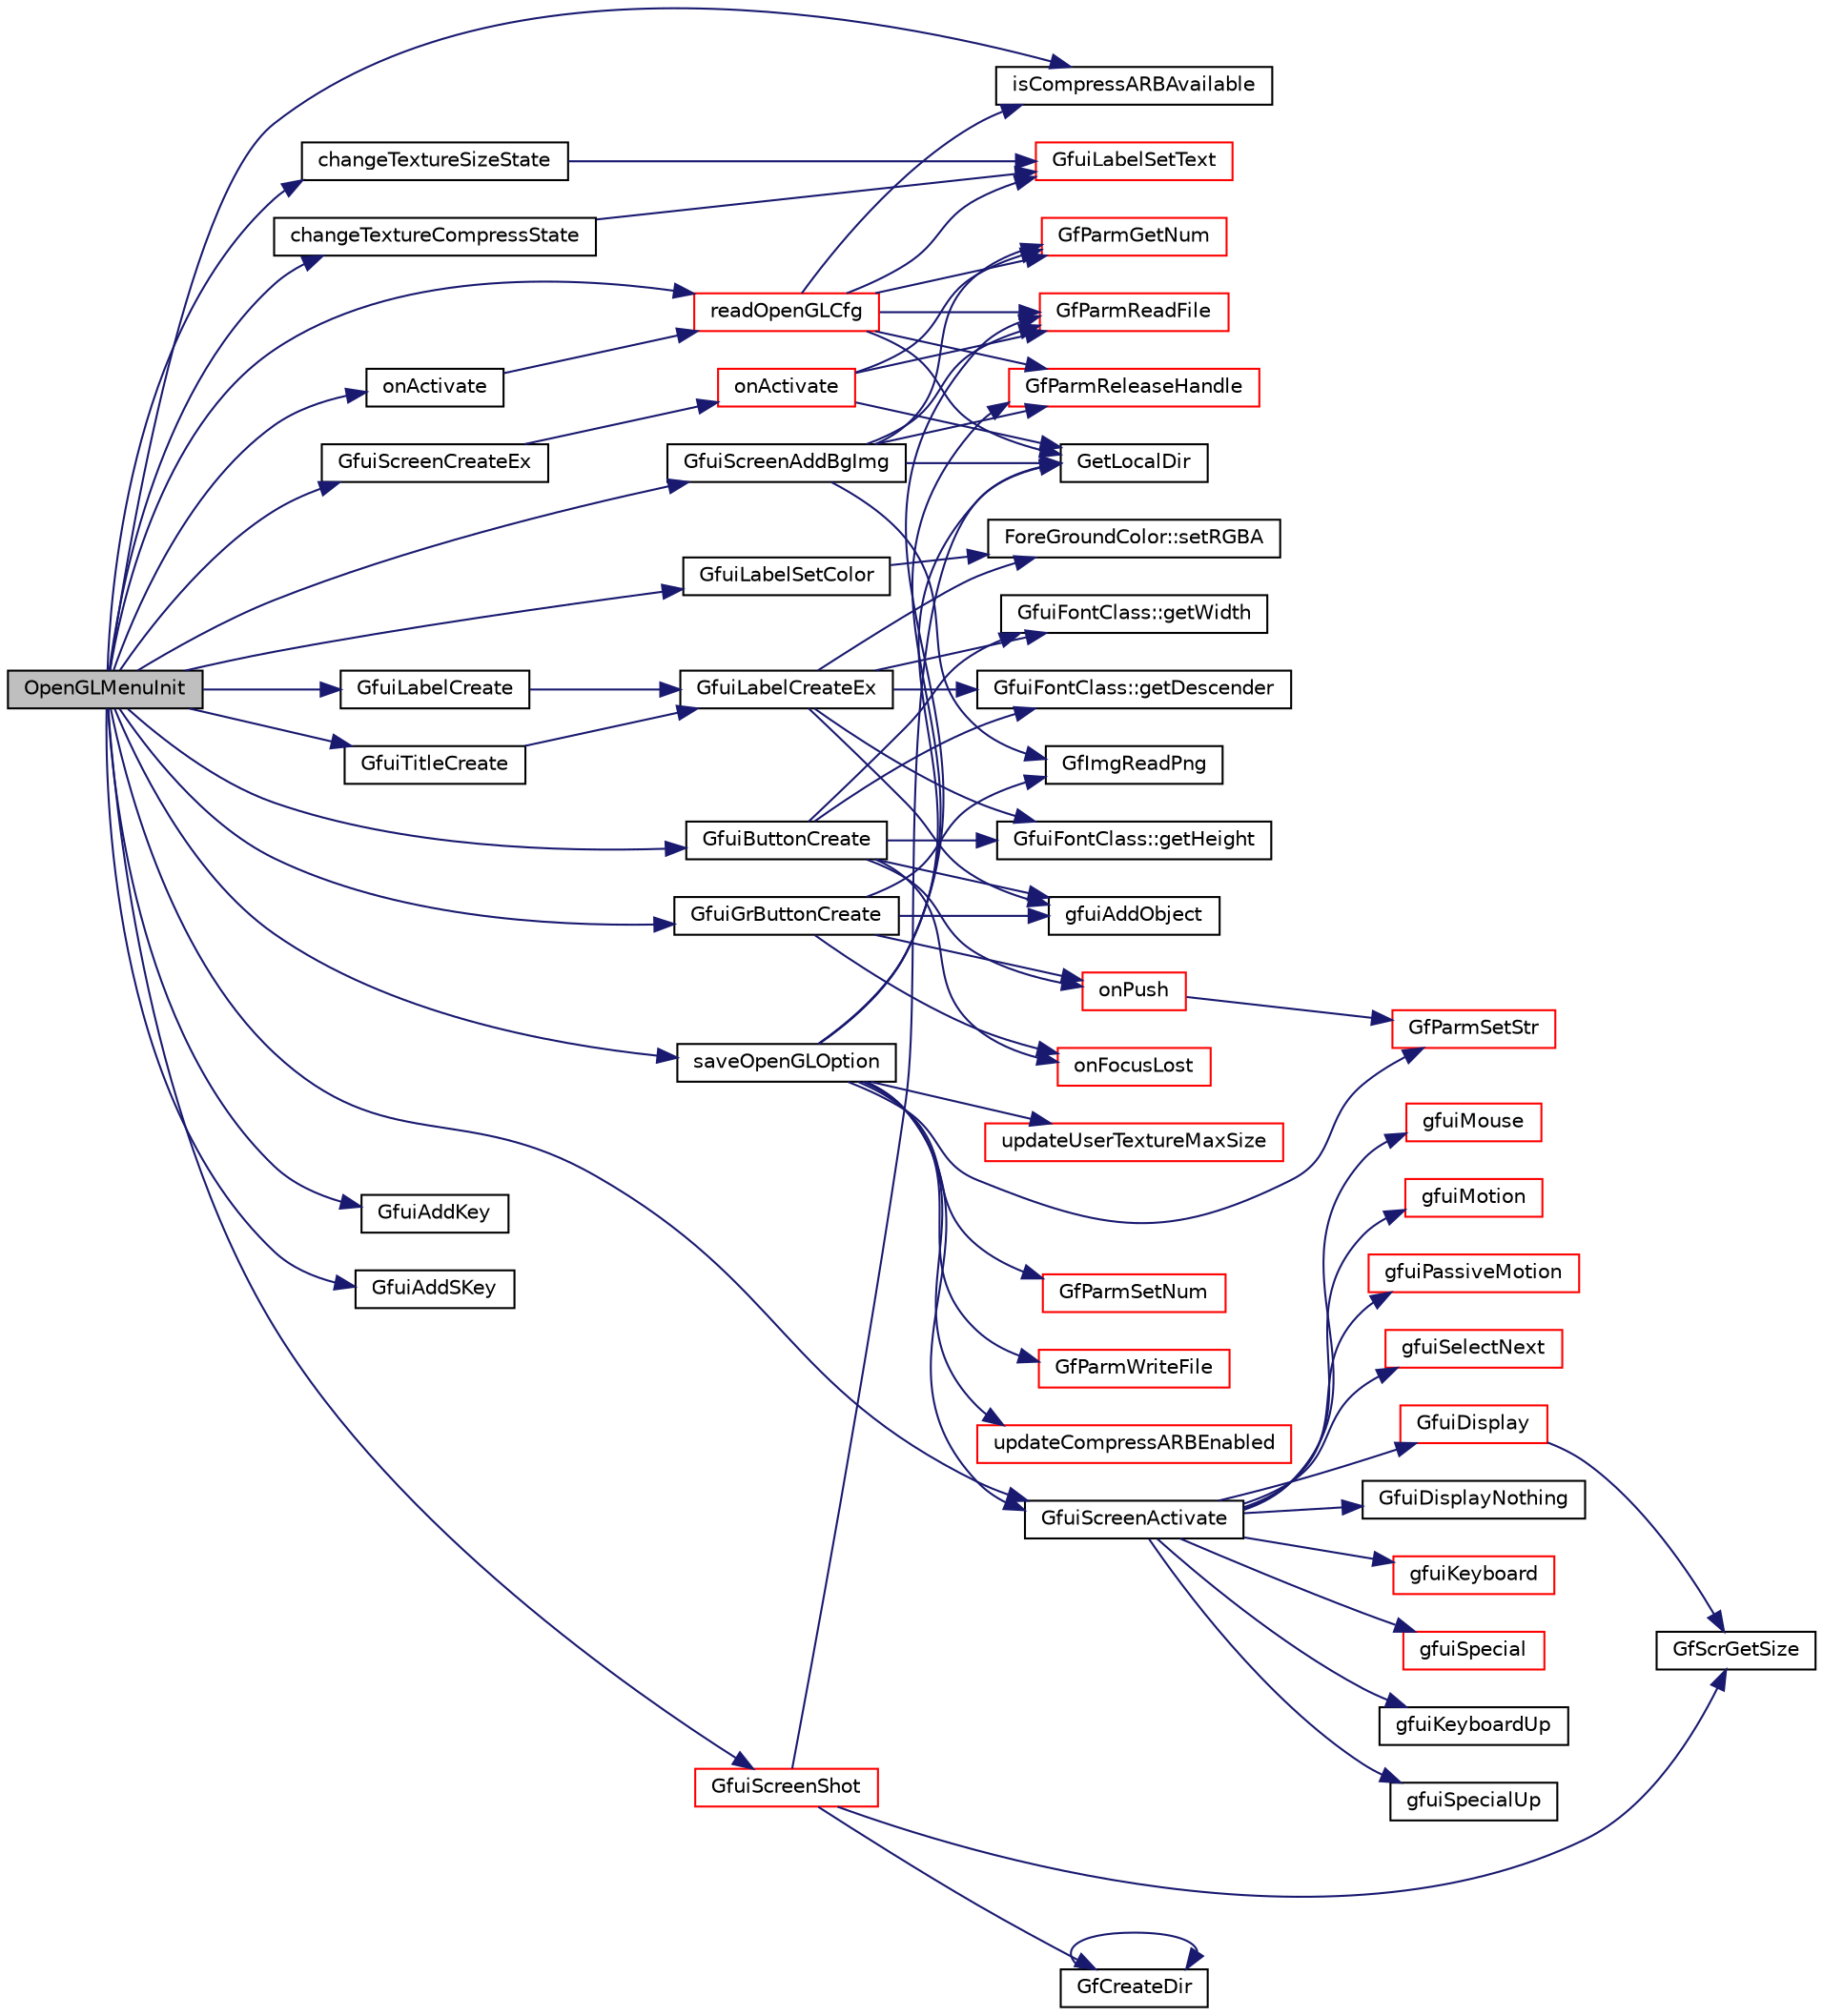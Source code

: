 digraph "OpenGLMenuInit"
{
  edge [fontname="Helvetica",fontsize="10",labelfontname="Helvetica",labelfontsize="10"];
  node [fontname="Helvetica",fontsize="10",shape=record];
  rankdir="LR";
  Node1 [label="OpenGLMenuInit",height=0.2,width=0.4,color="black", fillcolor="grey75", style="filled", fontcolor="black"];
  Node1 -> Node2 [color="midnightblue",fontsize="10",style="solid",fontname="Helvetica"];
  Node2 [label="GfuiScreenCreateEx",height=0.2,width=0.4,color="black", fillcolor="white", style="filled",URL="$group__gui.html#gad9d378558d1ea2fb3348ef4341f99311",tooltip="Create a screen. "];
  Node2 -> Node3 [color="midnightblue",fontsize="10",style="solid",fontname="Helvetica"];
  Node3 [label="onActivate",height=0.2,width=0.4,color="red", fillcolor="white", style="filled",URL="$controlconfig_8cpp.html#aa648143267724ca9dda4aba973202a20"];
  Node3 -> Node4 [color="midnightblue",fontsize="10",style="solid",fontname="Helvetica"];
  Node4 [label="GetLocalDir",height=0.2,width=0.4,color="black", fillcolor="white", style="filled",URL="$tgf_8cpp.html#ae34eae3991aacabaf9c64025449d8c87"];
  Node3 -> Node5 [color="midnightblue",fontsize="10",style="solid",fontname="Helvetica"];
  Node5 [label="GfParmReadFile",height=0.2,width=0.4,color="red", fillcolor="white", style="filled",URL="$group__paramsfile.html#ga86fccfc1b5f8abf4ef6546896abd1e4f",tooltip="Read parameter set from file and return handle to parameter set. "];
  Node3 -> Node6 [color="midnightblue",fontsize="10",style="solid",fontname="Helvetica"];
  Node6 [label="GfParmGetNum",height=0.2,width=0.4,color="red", fillcolor="white", style="filled",URL="$group__paramsdata.html#ga57d6d6694c94482128c7b7bd6bf0a2e8",tooltip="Get a numerical parameter from the parameter set handle. "];
  Node1 -> Node7 [color="midnightblue",fontsize="10",style="solid",fontname="Helvetica"];
  Node7 [label="onActivate",height=0.2,width=0.4,color="black", fillcolor="white", style="filled",URL="$openglconfig_8cpp.html#aa648143267724ca9dda4aba973202a20"];
  Node7 -> Node8 [color="midnightblue",fontsize="10",style="solid",fontname="Helvetica"];
  Node8 [label="readOpenGLCfg",height=0.2,width=0.4,color="red", fillcolor="white", style="filled",URL="$openglconfig_8cpp.html#adf8c10b762dbd8f26fad78db2f9a9f52"];
  Node8 -> Node4 [color="midnightblue",fontsize="10",style="solid",fontname="Helvetica"];
  Node8 -> Node5 [color="midnightblue",fontsize="10",style="solid",fontname="Helvetica"];
  Node8 -> Node9 [color="midnightblue",fontsize="10",style="solid",fontname="Helvetica"];
  Node9 [label="isCompressARBAvailable",height=0.2,width=0.4,color="black", fillcolor="white", style="filled",URL="$glfeatures_8cpp.html#a9437bc289e897f4b75ebe3a1c93f1462"];
  Node8 -> Node10 [color="midnightblue",fontsize="10",style="solid",fontname="Helvetica"];
  Node10 [label="GfuiLabelSetText",height=0.2,width=0.4,color="red", fillcolor="white", style="filled",URL="$group__gui.html#ga14f9a31e80f932a65f5bee3dec5a74af",tooltip="Change the text of a label. "];
  Node8 -> Node6 [color="midnightblue",fontsize="10",style="solid",fontname="Helvetica"];
  Node8 -> Node11 [color="midnightblue",fontsize="10",style="solid",fontname="Helvetica"];
  Node11 [label="GfParmReleaseHandle",height=0.2,width=0.4,color="red", fillcolor="white", style="filled",URL="$group__paramsfile.html#ga1a1597d2697db41bcb9fdb64a6569761",tooltip="Release given parameter set handle parmHandle. "];
  Node1 -> Node12 [color="midnightblue",fontsize="10",style="solid",fontname="Helvetica"];
  Node12 [label="GfuiTitleCreate",height=0.2,width=0.4,color="black", fillcolor="white", style="filled",URL="$group__gui.html#ga2175b7439c4af8f85305dd64b5ebc7a9",tooltip="Add a Title to the screen. "];
  Node12 -> Node13 [color="midnightblue",fontsize="10",style="solid",fontname="Helvetica"];
  Node13 [label="GfuiLabelCreateEx",height=0.2,width=0.4,color="black", fillcolor="white", style="filled",URL="$group__gui.html#gab2495517bb164c00201dedd420cb60ac",tooltip="Create a new label (extended version). "];
  Node13 -> Node14 [color="midnightblue",fontsize="10",style="solid",fontname="Helvetica"];
  Node14 [label="ForeGroundColor::setRGBA",height=0.2,width=0.4,color="black", fillcolor="white", style="filled",URL="$class_fore_ground_color.html#ad998072a2e3c1e468f1cf03888ef369d"];
  Node13 -> Node15 [color="midnightblue",fontsize="10",style="solid",fontname="Helvetica"];
  Node15 [label="GfuiFontClass::getWidth",height=0.2,width=0.4,color="black", fillcolor="white", style="filled",URL="$class_gfui_font_class.html#a96fb79e144b166ac018613a77795b7d0"];
  Node13 -> Node16 [color="midnightblue",fontsize="10",style="solid",fontname="Helvetica"];
  Node16 [label="GfuiFontClass::getDescender",height=0.2,width=0.4,color="black", fillcolor="white", style="filled",URL="$class_gfui_font_class.html#a9285866cfaa26f2db416dec244ede542"];
  Node13 -> Node17 [color="midnightblue",fontsize="10",style="solid",fontname="Helvetica"];
  Node17 [label="GfuiFontClass::getHeight",height=0.2,width=0.4,color="black", fillcolor="white", style="filled",URL="$class_gfui_font_class.html#af7a8622b16d9d8321fa6bcf5a23352a9"];
  Node13 -> Node18 [color="midnightblue",fontsize="10",style="solid",fontname="Helvetica"];
  Node18 [label="gfuiAddObject",height=0.2,width=0.4,color="black", fillcolor="white", style="filled",URL="$gui_8h.html#a94c49170d91c9d6978d7f4405d9ea064"];
  Node1 -> Node19 [color="midnightblue",fontsize="10",style="solid",fontname="Helvetica"];
  Node19 [label="GfuiScreenAddBgImg",height=0.2,width=0.4,color="black", fillcolor="white", style="filled",URL="$group__gui.html#ga2d1e0f1edf2ed7b53be750c721de1f0a",tooltip="Add an image background to a screen. "];
  Node19 -> Node4 [color="midnightblue",fontsize="10",style="solid",fontname="Helvetica"];
  Node19 -> Node5 [color="midnightblue",fontsize="10",style="solid",fontname="Helvetica"];
  Node19 -> Node6 [color="midnightblue",fontsize="10",style="solid",fontname="Helvetica"];
  Node19 -> Node20 [color="midnightblue",fontsize="10",style="solid",fontname="Helvetica"];
  Node20 [label="GfImgReadPng",height=0.2,width=0.4,color="black", fillcolor="white", style="filled",URL="$group__img.html#gae1213f2d0c4f49bfdf3b064c342216bd",tooltip="Load an image from disk to a buffer in RGBA mode. "];
  Node19 -> Node11 [color="midnightblue",fontsize="10",style="solid",fontname="Helvetica"];
  Node1 -> Node21 [color="midnightblue",fontsize="10",style="solid",fontname="Helvetica"];
  Node21 [label="GfuiLabelCreate",height=0.2,width=0.4,color="black", fillcolor="white", style="filled",URL="$group__gui.html#gab4145615769d37f74eb733b58f5345ee",tooltip="Add a label to a screen. "];
  Node21 -> Node13 [color="midnightblue",fontsize="10",style="solid",fontname="Helvetica"];
  Node1 -> Node9 [color="midnightblue",fontsize="10",style="solid",fontname="Helvetica"];
  Node1 -> Node22 [color="midnightblue",fontsize="10",style="solid",fontname="Helvetica"];
  Node22 [label="GfuiGrButtonCreate",height=0.2,width=0.4,color="black", fillcolor="white", style="filled",URL="$group__gui.html#ga2ad6f0b103a45869580a5741a24373bc",tooltip="Add a graphical button to a screen. "];
  Node22 -> Node23 [color="midnightblue",fontsize="10",style="solid",fontname="Helvetica"];
  Node23 [label="onPush",height=0.2,width=0.4,color="red", fillcolor="white", style="filled",URL="$controlconfig_8cpp.html#a7f74cf9ff0daa4eb8a4b17bb40755683"];
  Node23 -> Node24 [color="midnightblue",fontsize="10",style="solid",fontname="Helvetica"];
  Node24 [label="GfParmSetStr",height=0.2,width=0.4,color="red", fillcolor="white", style="filled",URL="$group__paramsdata.html#ga51e004417915417cc725baf7b384e9f2",tooltip="Set a string parameter in the parameter set handle. "];
  Node22 -> Node25 [color="midnightblue",fontsize="10",style="solid",fontname="Helvetica"];
  Node25 [label="onFocusLost",height=0.2,width=0.4,color="red", fillcolor="white", style="filled",URL="$controlconfig_8cpp.html#a59cfe754e770f29c0f4e9c4d52201f83"];
  Node22 -> Node20 [color="midnightblue",fontsize="10",style="solid",fontname="Helvetica"];
  Node22 -> Node18 [color="midnightblue",fontsize="10",style="solid",fontname="Helvetica"];
  Node1 -> Node26 [color="midnightblue",fontsize="10",style="solid",fontname="Helvetica"];
  Node26 [label="changeTextureCompressState",height=0.2,width=0.4,color="black", fillcolor="white", style="filled",URL="$openglconfig_8cpp.html#abe2fdae375e18607f2874044f9425047"];
  Node26 -> Node10 [color="midnightblue",fontsize="10",style="solid",fontname="Helvetica"];
  Node1 -> Node27 [color="midnightblue",fontsize="10",style="solid",fontname="Helvetica"];
  Node27 [label="GfuiLabelSetColor",height=0.2,width=0.4,color="black", fillcolor="white", style="filled",URL="$group__gui.html#gabc280982e1351854e4cad0bad4d43da5",tooltip="Change the color of a label. "];
  Node27 -> Node14 [color="midnightblue",fontsize="10",style="solid",fontname="Helvetica"];
  Node1 -> Node28 [color="midnightblue",fontsize="10",style="solid",fontname="Helvetica"];
  Node28 [label="changeTextureSizeState",height=0.2,width=0.4,color="black", fillcolor="white", style="filled",URL="$openglconfig_8cpp.html#ac6fc18af9cb6046731ae82af127d3297"];
  Node28 -> Node10 [color="midnightblue",fontsize="10",style="solid",fontname="Helvetica"];
  Node1 -> Node29 [color="midnightblue",fontsize="10",style="solid",fontname="Helvetica"];
  Node29 [label="GfuiButtonCreate",height=0.2,width=0.4,color="black", fillcolor="white", style="filled",URL="$group__gui.html#ga48acf689c531b99051db5328023539fd",tooltip="Add a button to a screen. "];
  Node29 -> Node23 [color="midnightblue",fontsize="10",style="solid",fontname="Helvetica"];
  Node29 -> Node25 [color="midnightblue",fontsize="10",style="solid",fontname="Helvetica"];
  Node29 -> Node15 [color="midnightblue",fontsize="10",style="solid",fontname="Helvetica"];
  Node29 -> Node16 [color="midnightblue",fontsize="10",style="solid",fontname="Helvetica"];
  Node29 -> Node17 [color="midnightblue",fontsize="10",style="solid",fontname="Helvetica"];
  Node29 -> Node18 [color="midnightblue",fontsize="10",style="solid",fontname="Helvetica"];
  Node1 -> Node30 [color="midnightblue",fontsize="10",style="solid",fontname="Helvetica"];
  Node30 [label="saveOpenGLOption",height=0.2,width=0.4,color="black", fillcolor="white", style="filled",URL="$openglconfig_8cpp.html#af60626e595c6d07e6f27f13ca60ee980"];
  Node30 -> Node4 [color="midnightblue",fontsize="10",style="solid",fontname="Helvetica"];
  Node30 -> Node5 [color="midnightblue",fontsize="10",style="solid",fontname="Helvetica"];
  Node30 -> Node24 [color="midnightblue",fontsize="10",style="solid",fontname="Helvetica"];
  Node30 -> Node31 [color="midnightblue",fontsize="10",style="solid",fontname="Helvetica"];
  Node31 [label="GfParmSetNum",height=0.2,width=0.4,color="red", fillcolor="white", style="filled",URL="$group__paramsdata.html#gaeffbd4db596ae3239a35d7fbd3f442fa",tooltip="Set a numerical parameter in the parameter set handle. "];
  Node30 -> Node32 [color="midnightblue",fontsize="10",style="solid",fontname="Helvetica"];
  Node32 [label="GfParmWriteFile",height=0.2,width=0.4,color="red", fillcolor="white", style="filled",URL="$group__paramsfile.html#ga74959dceaa06d202a6695e13a364b19a",tooltip="Write parameter set into file. "];
  Node30 -> Node11 [color="midnightblue",fontsize="10",style="solid",fontname="Helvetica"];
  Node30 -> Node33 [color="midnightblue",fontsize="10",style="solid",fontname="Helvetica"];
  Node33 [label="GfuiScreenActivate",height=0.2,width=0.4,color="black", fillcolor="white", style="filled",URL="$group__gui.html#gadbbca757848adfdf2719c4678e30a0a2",tooltip="Activate a screen and make it current. "];
  Node33 -> Node34 [color="midnightblue",fontsize="10",style="solid",fontname="Helvetica"];
  Node34 [label="gfuiKeyboard",height=0.2,width=0.4,color="red", fillcolor="white", style="filled",URL="$gui_8cpp.html#a3619be0bdc95141c110ee218eb7e62e4"];
  Node33 -> Node35 [color="midnightblue",fontsize="10",style="solid",fontname="Helvetica"];
  Node35 [label="gfuiSpecial",height=0.2,width=0.4,color="red", fillcolor="white", style="filled",URL="$gui_8cpp.html#a2c8de10f1d60582218355213db409b9a"];
  Node33 -> Node36 [color="midnightblue",fontsize="10",style="solid",fontname="Helvetica"];
  Node36 [label="gfuiKeyboardUp",height=0.2,width=0.4,color="black", fillcolor="white", style="filled",URL="$gui_8cpp.html#a3e2bd83ae849b7ca7f8e40ec65e6581e"];
  Node33 -> Node37 [color="midnightblue",fontsize="10",style="solid",fontname="Helvetica"];
  Node37 [label="gfuiSpecialUp",height=0.2,width=0.4,color="black", fillcolor="white", style="filled",URL="$gui_8cpp.html#acb5f70914d40bfcb79bed5a5a4446e85"];
  Node33 -> Node38 [color="midnightblue",fontsize="10",style="solid",fontname="Helvetica"];
  Node38 [label="gfuiMouse",height=0.2,width=0.4,color="red", fillcolor="white", style="filled",URL="$gui_8cpp.html#ade1f47865ce9b44d82919d7ff112eed7"];
  Node33 -> Node39 [color="midnightblue",fontsize="10",style="solid",fontname="Helvetica"];
  Node39 [label="gfuiMotion",height=0.2,width=0.4,color="red", fillcolor="white", style="filled",URL="$gui_8cpp.html#aa59dac80c8fd096eab17e7311a111b27"];
  Node33 -> Node40 [color="midnightblue",fontsize="10",style="solid",fontname="Helvetica"];
  Node40 [label="gfuiPassiveMotion",height=0.2,width=0.4,color="red", fillcolor="white", style="filled",URL="$gui_8cpp.html#a522b86e9eae7540ee8340f5f3aca9e00"];
  Node33 -> Node41 [color="midnightblue",fontsize="10",style="solid",fontname="Helvetica"];
  Node41 [label="gfuiSelectNext",height=0.2,width=0.4,color="red", fillcolor="white", style="filled",URL="$gui_8h.html#a7a6da8d971b522d762eecf0081c42ba0"];
  Node33 -> Node42 [color="midnightblue",fontsize="10",style="solid",fontname="Helvetica"];
  Node42 [label="GfuiDisplay",height=0.2,width=0.4,color="red", fillcolor="white", style="filled",URL="$group__gui.html#ga556f4f79d6831b2c3f8d152471b7e1c9",tooltip="Display function for the GUI to be called during redisplay of glut. "];
  Node42 -> Node43 [color="midnightblue",fontsize="10",style="solid",fontname="Helvetica"];
  Node43 [label="GfScrGetSize",height=0.2,width=0.4,color="black", fillcolor="white", style="filled",URL="$group__screen.html#gadcb66ba3f12ba1cb4c98367898c7f432",tooltip="Get the screen and viewport sizes. "];
  Node33 -> Node44 [color="midnightblue",fontsize="10",style="solid",fontname="Helvetica"];
  Node44 [label="GfuiDisplayNothing",height=0.2,width=0.4,color="black", fillcolor="white", style="filled",URL="$group__gui.html#gaee94daac7cab61329487b8cca09b5238",tooltip="Dummy display function for glut. "];
  Node30 -> Node45 [color="midnightblue",fontsize="10",style="solid",fontname="Helvetica"];
  Node45 [label="updateCompressARBEnabled",height=0.2,width=0.4,color="red", fillcolor="white", style="filled",URL="$glfeatures_8cpp.html#abc510e9c2e2359772b399640665fd48f"];
  Node30 -> Node46 [color="midnightblue",fontsize="10",style="solid",fontname="Helvetica"];
  Node46 [label="updateUserTextureMaxSize",height=0.2,width=0.4,color="red", fillcolor="white", style="filled",URL="$glfeatures_8cpp.html#a4e24bc23d2ac1aa254dbbbf8eea753a3"];
  Node1 -> Node33 [color="midnightblue",fontsize="10",style="solid",fontname="Helvetica"];
  Node1 -> Node47 [color="midnightblue",fontsize="10",style="solid",fontname="Helvetica"];
  Node47 [label="GfuiAddKey",height=0.2,width=0.4,color="black", fillcolor="white", style="filled",URL="$group__gui.html#gac5aea8aedfe0396ed1aea0364b55a48b",tooltip="Add a Keyboard callback to a screen. "];
  Node1 -> Node48 [color="midnightblue",fontsize="10",style="solid",fontname="Helvetica"];
  Node48 [label="GfuiAddSKey",height=0.2,width=0.4,color="black", fillcolor="white", style="filled",URL="$group__gui.html#gace224651e94284d3073aa21bc2309e21",tooltip="Add a Special Keyboard shortcut to the screen. "];
  Node1 -> Node49 [color="midnightblue",fontsize="10",style="solid",fontname="Helvetica"];
  Node49 [label="GfuiScreenShot",height=0.2,width=0.4,color="red", fillcolor="white", style="filled",URL="$group__screen.html#ga010727b5c1ba5544ae33ee873b6ddd58",tooltip="Save a screen shot in png format. "];
  Node49 -> Node4 [color="midnightblue",fontsize="10",style="solid",fontname="Helvetica"];
  Node49 -> Node50 [color="midnightblue",fontsize="10",style="solid",fontname="Helvetica"];
  Node50 [label="GfCreateDir",height=0.2,width=0.4,color="black", fillcolor="white", style="filled",URL="$tgf_8cpp.html#a4ace7663701434fc0b5e11711c3a6478",tooltip="Create directory for given path recursively, so all missing parent directories are created as well..."];
  Node50 -> Node50 [color="midnightblue",fontsize="10",style="solid",fontname="Helvetica"];
  Node49 -> Node43 [color="midnightblue",fontsize="10",style="solid",fontname="Helvetica"];
  Node1 -> Node8 [color="midnightblue",fontsize="10",style="solid",fontname="Helvetica"];
}
